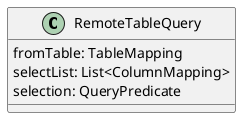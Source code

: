 @startuml

class RemoteTableQuery{
fromTable: TableMapping
selectList: List<ColumnMapping>
selection: QueryPredicate
}

@enduml